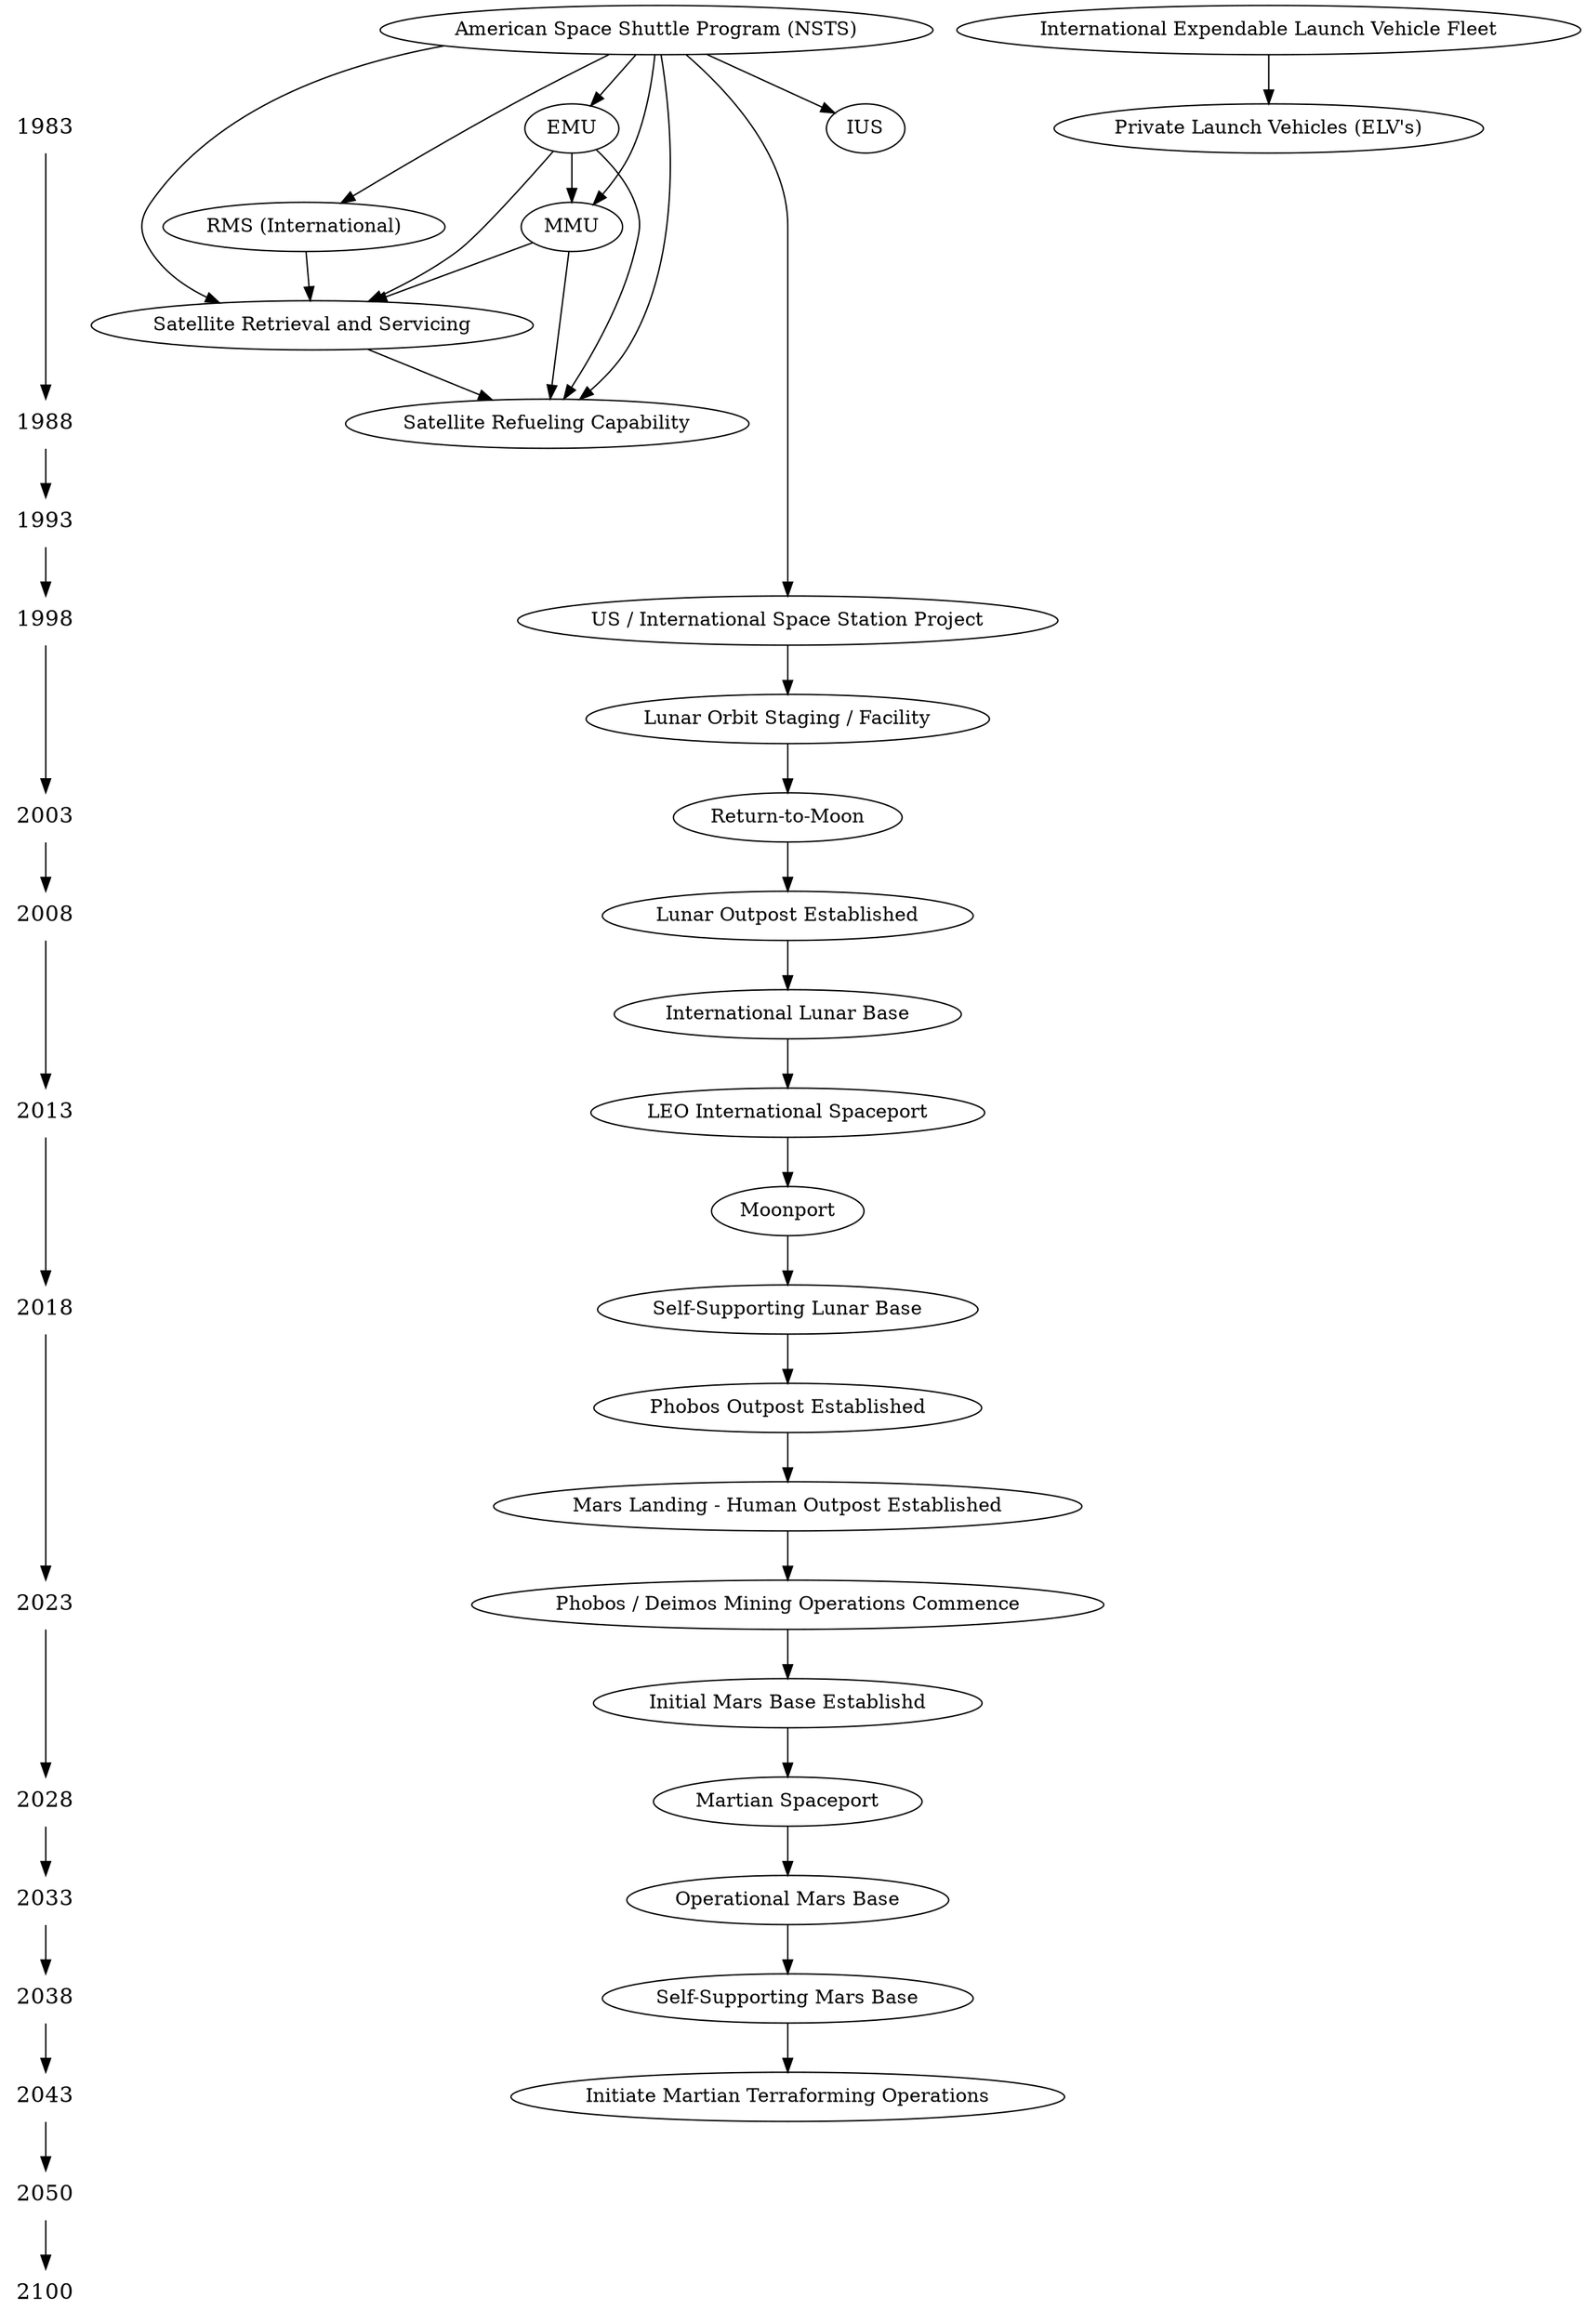 digraph GRAPH_0 {

{ node [shape=plaintext, fontsize=16];
  /* the time-line graph */
  1983 -> 1988 -> 1993 -> 1998 -> 2003 -> 2008 -> 2013 -> 2018 -> 2023 -> 2028 -> 2033 -> 2038 -> 2043 -> 2050 -> 2100 
}

{ rank = same; 1983; "EMU"; "Private Launch Vehicles (ELV's)"}

"American Space Shuttle Program (NSTS)" -> "US / International Space Station Project"
"American Space Shuttle Program (NSTS)" -> "RMS (International)"
"American Space Shuttle Program (NSTS)" -> "IUS"
"American Space Shuttle Program (NSTS)" -> "EMU"
"EMU" -> "MMU"
"International Expendable Launch Vehicle Fleet" -> "Private Launch Vehicles (ELV's)"

{ rank = same; 1988; "Satellite Refueling Capability" }
"American Space Shuttle Program (NSTS)" -> "MMU"
"American Space Shuttle Program (NSTS)" -> "Satellite Retrieval and Servicing"
"EMU" -> "Satellite Retrieval and Servicing"
"RMS (International)" -> "Satellite Retrieval and Servicing"
"MMU" -> "Satellite Retrieval and Servicing"
"Satellite Retrieval and Servicing" ->"Satellite Refueling Capability"
"American Space Shuttle Program (NSTS)" -> "Satellite Refueling Capability"
"EMU" -> "Satellite Refueling Capability"
"MMU" -> "Satellite Refueling Capability"

{ rank = same; 1998; "US / International Space Station Project"}
"US / International Space Station Project" -> "Lunar Orbit Staging / Facility"
"Lunar Orbit Staging / Facility" -> "Return-to-Moon"
{ rank = same; 2008; "Lunar Outpost Established"}
"Return-to-Moon" -> "Lunar Outpost Established" -> "International Lunar Base" -> "LEO International Spaceport" -> "Moonport" -> "Self-Supporting Lunar Base" -> "Phobos Outpost Established" -> "Mars Landing - Human Outpost Established" -> "Phobos / Deimos Mining Operations Commence" -> "Initial Mars Base Establishd" -> "Martian Spaceport" -> "Operational Mars Base" -> "Self-Supporting Mars Base" -> "Initiate Martian Terraforming Operations"

{ rank = same; 2013; "LEO International Spaceport" }
{ rank = same; 2018; "Self-Supporting Lunar Base" }
{ rank = same; 2023; "Phobos / Deimos Mining Operations Commence" }
{ rank = same; 2028; "Martian Spaceport" }
{ rank = same; 2038; "Self-Supporting Mars Base" }
{ rank = same; 2043; "Initiate Martian Terraforming Operations" }

}
